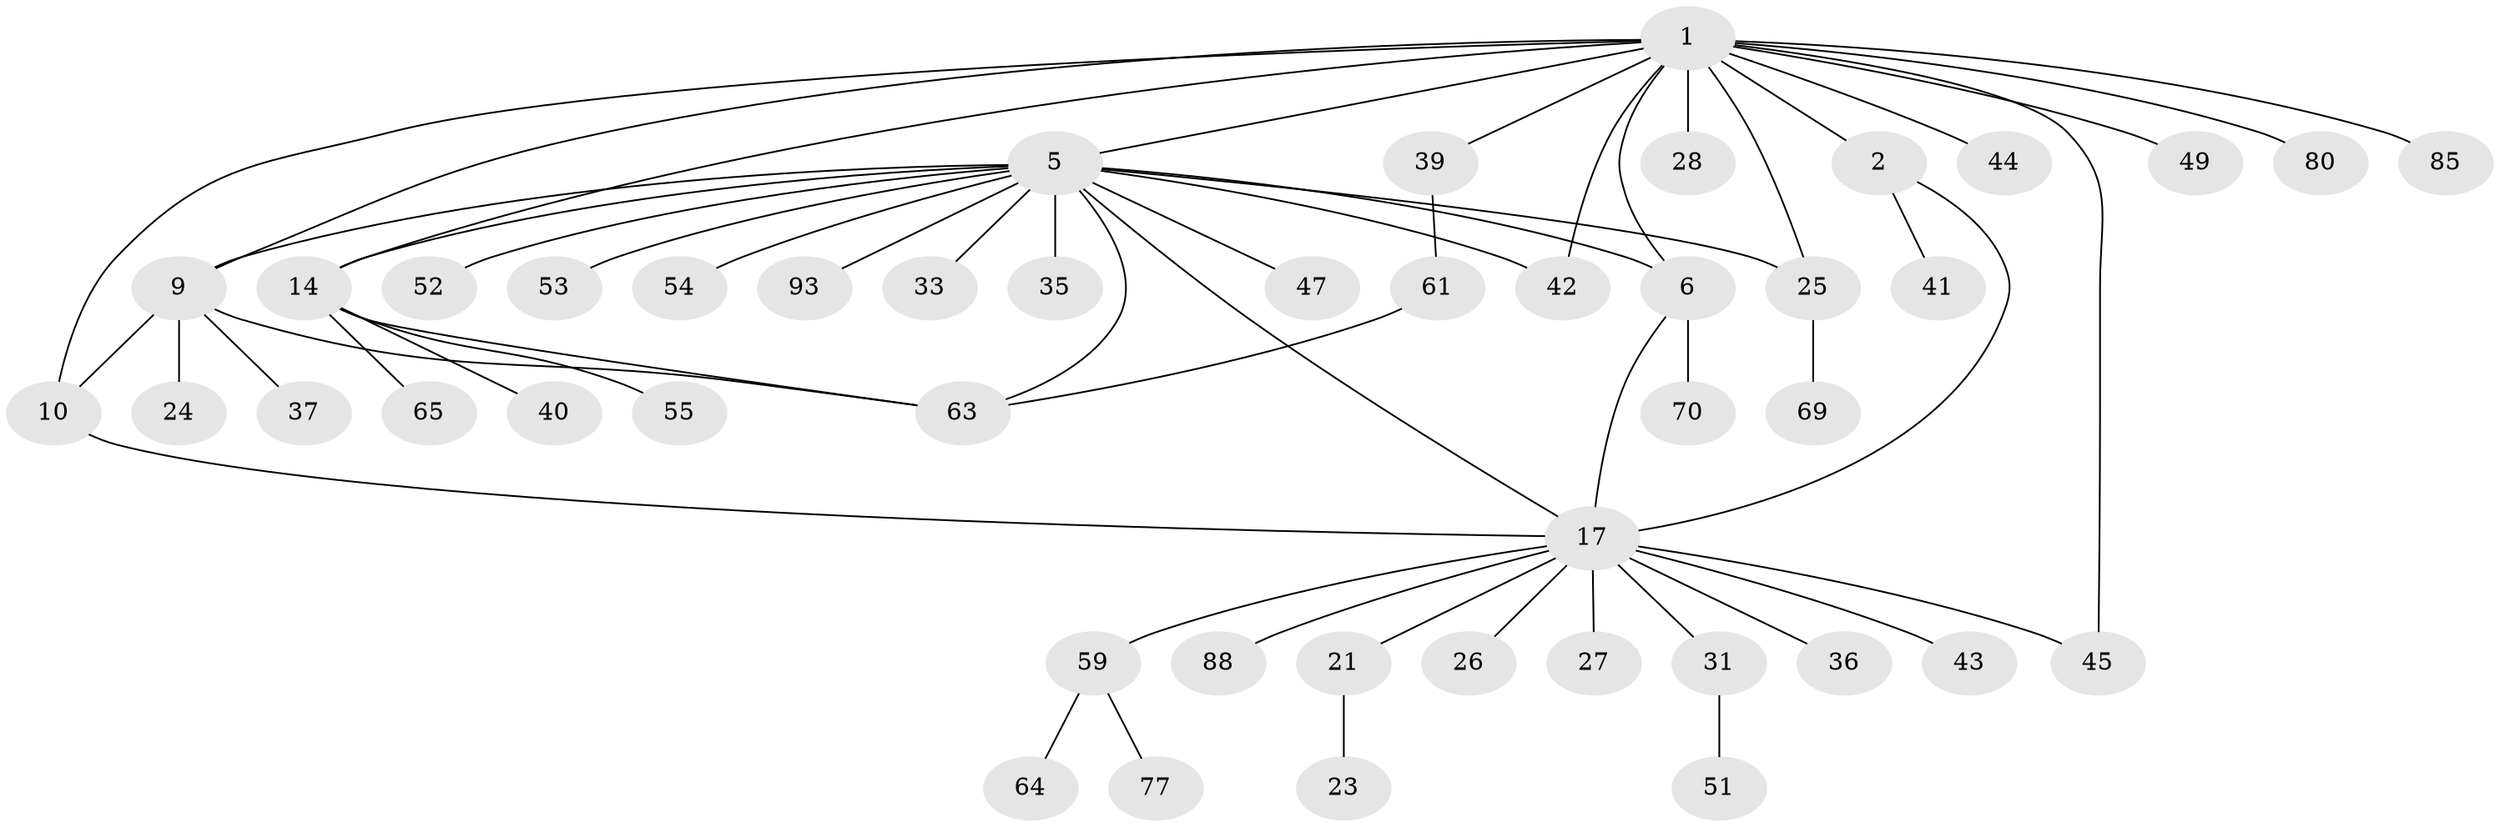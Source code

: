 // original degree distribution, {4: 0.043010752688172046, 6: 0.06451612903225806, 7: 0.043010752688172046, 11: 0.010752688172043012, 3: 0.06451612903225806, 10: 0.010752688172043012, 12: 0.010752688172043012, 5: 0.043010752688172046, 8: 0.010752688172043012, 2: 0.17204301075268819, 1: 0.5268817204301075}
// Generated by graph-tools (version 1.1) at 2025/16/03/09/25 04:16:02]
// undirected, 46 vertices, 58 edges
graph export_dot {
graph [start="1"]
  node [color=gray90,style=filled];
  1 [super="+3"];
  2 [super="+71"];
  5 [super="+29+7+13"];
  6;
  9 [super="+62+11+79+91+50"];
  10;
  14 [super="+15"];
  17 [super="+57+19+18"];
  21;
  23;
  24;
  25;
  26;
  27;
  28 [super="+90"];
  31;
  33 [super="+73"];
  35;
  36;
  37;
  39;
  40;
  41;
  42 [super="+92+67+60+58"];
  43 [super="+86"];
  44;
  45;
  47;
  49;
  51;
  52;
  53;
  54;
  55 [super="+72"];
  59;
  61;
  63 [super="+68"];
  64;
  65;
  69;
  70;
  77;
  80;
  85;
  88;
  93;
  1 -- 2 [weight=3];
  1 -- 14;
  1 -- 6;
  1 -- 39;
  1 -- 9 [weight=2];
  1 -- 42;
  1 -- 10;
  1 -- 44;
  1 -- 45;
  1 -- 80;
  1 -- 49;
  1 -- 85;
  1 -- 25;
  1 -- 28;
  1 -- 5 [weight=2];
  2 -- 41;
  2 -- 17;
  5 -- 6 [weight=3];
  5 -- 25;
  5 -- 52;
  5 -- 54;
  5 -- 93;
  5 -- 42;
  5 -- 9;
  5 -- 33;
  5 -- 35;
  5 -- 53;
  5 -- 47;
  5 -- 17;
  5 -- 14 [weight=4];
  5 -- 63;
  6 -- 70;
  6 -- 17;
  9 -- 10 [weight=2];
  9 -- 24;
  9 -- 37;
  9 -- 63;
  10 -- 17;
  14 -- 63;
  14 -- 65;
  14 -- 55;
  14 -- 40;
  17 -- 36;
  17 -- 59;
  17 -- 45;
  17 -- 26;
  17 -- 27;
  17 -- 21;
  17 -- 88;
  17 -- 43;
  17 -- 31;
  21 -- 23;
  25 -- 69;
  31 -- 51;
  39 -- 61;
  59 -- 64;
  59 -- 77;
  61 -- 63;
}
